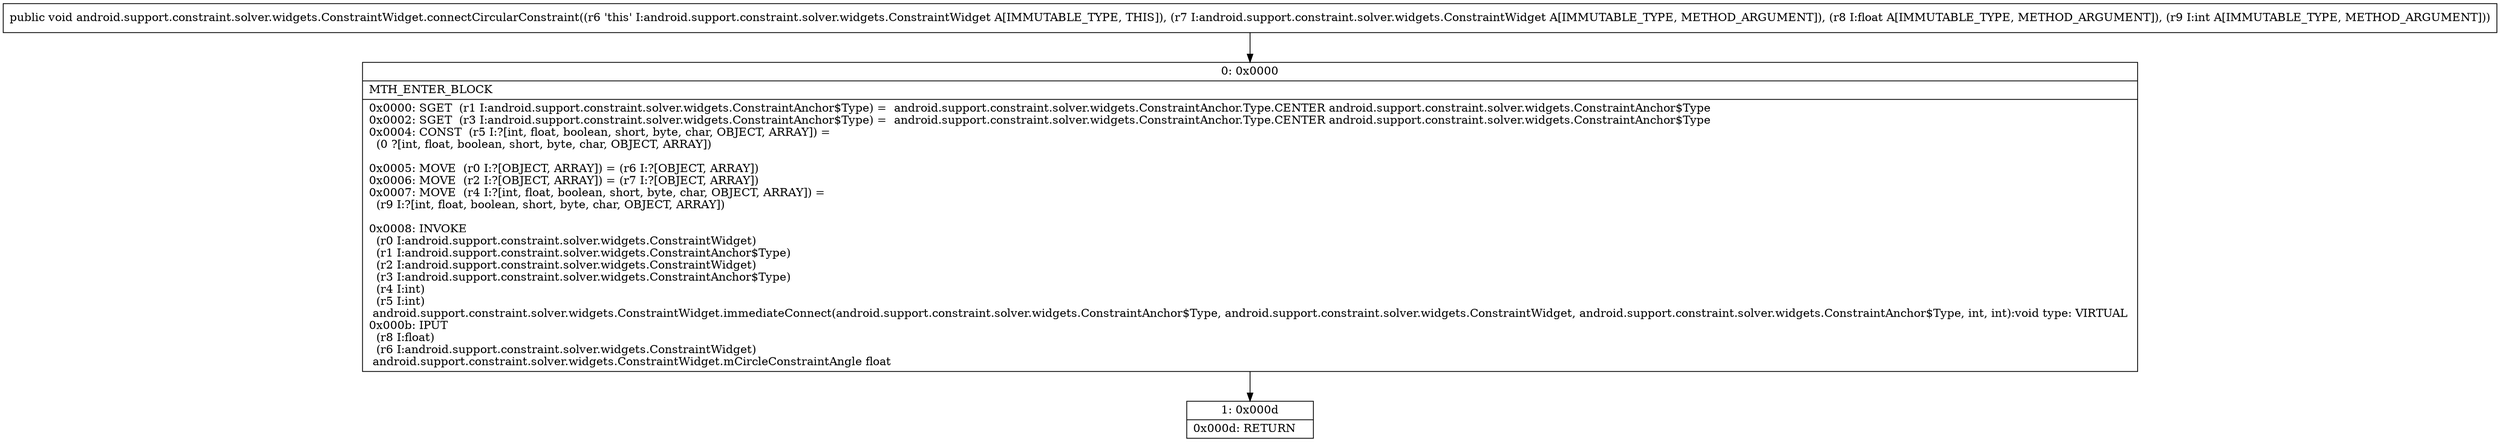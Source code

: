 digraph "CFG forandroid.support.constraint.solver.widgets.ConstraintWidget.connectCircularConstraint(Landroid\/support\/constraint\/solver\/widgets\/ConstraintWidget;FI)V" {
Node_0 [shape=record,label="{0\:\ 0x0000|MTH_ENTER_BLOCK\l|0x0000: SGET  (r1 I:android.support.constraint.solver.widgets.ConstraintAnchor$Type) =  android.support.constraint.solver.widgets.ConstraintAnchor.Type.CENTER android.support.constraint.solver.widgets.ConstraintAnchor$Type \l0x0002: SGET  (r3 I:android.support.constraint.solver.widgets.ConstraintAnchor$Type) =  android.support.constraint.solver.widgets.ConstraintAnchor.Type.CENTER android.support.constraint.solver.widgets.ConstraintAnchor$Type \l0x0004: CONST  (r5 I:?[int, float, boolean, short, byte, char, OBJECT, ARRAY]) = \l  (0 ?[int, float, boolean, short, byte, char, OBJECT, ARRAY])\l \l0x0005: MOVE  (r0 I:?[OBJECT, ARRAY]) = (r6 I:?[OBJECT, ARRAY]) \l0x0006: MOVE  (r2 I:?[OBJECT, ARRAY]) = (r7 I:?[OBJECT, ARRAY]) \l0x0007: MOVE  (r4 I:?[int, float, boolean, short, byte, char, OBJECT, ARRAY]) = \l  (r9 I:?[int, float, boolean, short, byte, char, OBJECT, ARRAY])\l \l0x0008: INVOKE  \l  (r0 I:android.support.constraint.solver.widgets.ConstraintWidget)\l  (r1 I:android.support.constraint.solver.widgets.ConstraintAnchor$Type)\l  (r2 I:android.support.constraint.solver.widgets.ConstraintWidget)\l  (r3 I:android.support.constraint.solver.widgets.ConstraintAnchor$Type)\l  (r4 I:int)\l  (r5 I:int)\l android.support.constraint.solver.widgets.ConstraintWidget.immediateConnect(android.support.constraint.solver.widgets.ConstraintAnchor$Type, android.support.constraint.solver.widgets.ConstraintWidget, android.support.constraint.solver.widgets.ConstraintAnchor$Type, int, int):void type: VIRTUAL \l0x000b: IPUT  \l  (r8 I:float)\l  (r6 I:android.support.constraint.solver.widgets.ConstraintWidget)\l android.support.constraint.solver.widgets.ConstraintWidget.mCircleConstraintAngle float \l}"];
Node_1 [shape=record,label="{1\:\ 0x000d|0x000d: RETURN   \l}"];
MethodNode[shape=record,label="{public void android.support.constraint.solver.widgets.ConstraintWidget.connectCircularConstraint((r6 'this' I:android.support.constraint.solver.widgets.ConstraintWidget A[IMMUTABLE_TYPE, THIS]), (r7 I:android.support.constraint.solver.widgets.ConstraintWidget A[IMMUTABLE_TYPE, METHOD_ARGUMENT]), (r8 I:float A[IMMUTABLE_TYPE, METHOD_ARGUMENT]), (r9 I:int A[IMMUTABLE_TYPE, METHOD_ARGUMENT])) }"];
MethodNode -> Node_0;
Node_0 -> Node_1;
}

